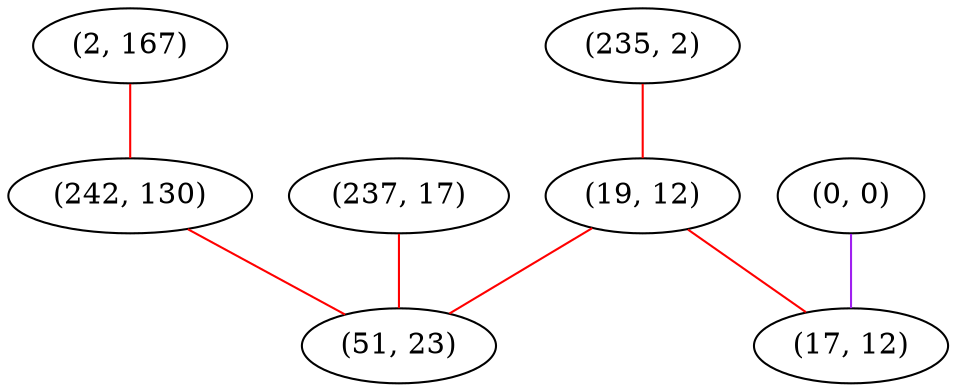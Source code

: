 graph "" {
"(2, 167)";
"(0, 0)";
"(242, 130)";
"(235, 2)";
"(237, 17)";
"(19, 12)";
"(17, 12)";
"(51, 23)";
"(2, 167)" -- "(242, 130)"  [color=red, key=0, weight=1];
"(0, 0)" -- "(17, 12)"  [color=purple, key=0, weight=4];
"(242, 130)" -- "(51, 23)"  [color=red, key=0, weight=1];
"(235, 2)" -- "(19, 12)"  [color=red, key=0, weight=1];
"(237, 17)" -- "(51, 23)"  [color=red, key=0, weight=1];
"(19, 12)" -- "(51, 23)"  [color=red, key=0, weight=1];
"(19, 12)" -- "(17, 12)"  [color=red, key=0, weight=1];
}
